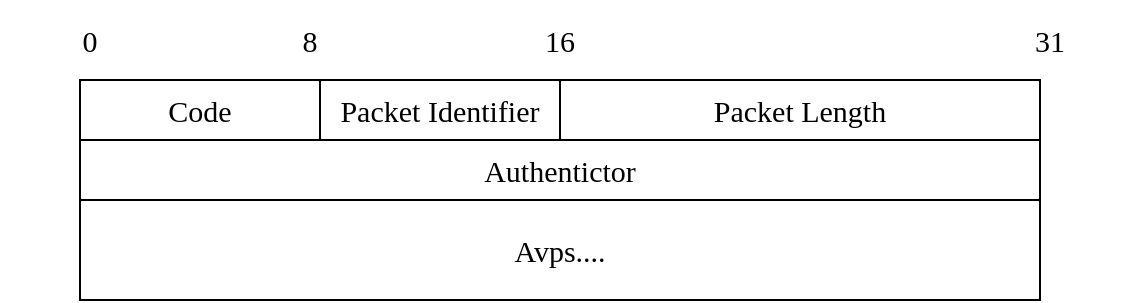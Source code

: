 <mxfile version="22.0.4" type="github">
  <diagram name="第 1 页" id="5HKKA12K4KXDigwtHkgY">
    <mxGraphModel dx="1066" dy="725" grid="1" gridSize="10" guides="1" tooltips="1" connect="1" arrows="1" fold="1" page="1" pageScale="1" pageWidth="827" pageHeight="1169" math="0" shadow="0">
      <root>
        <mxCell id="0" />
        <mxCell id="1" parent="0" />
        <mxCell id="vV9EhALcMcafSD5R_yIb-1" value="&lt;span style=&quot;font-size: 15px;&quot;&gt;16&lt;/span&gt;" style="rounded=1;whiteSpace=wrap;html=1;strokeColor=none;fontFamily=Times New Roman;" vertex="1" parent="1">
          <mxGeometry x="305" y="320" width="90" height="40" as="geometry" />
        </mxCell>
        <mxCell id="53fJsI2zExvIf3YaaM0B-7" value="&lt;font style=&quot;font-size: 15px;&quot;&gt;0&lt;/font&gt;" style="rounded=1;whiteSpace=wrap;html=1;strokeColor=none;fontFamily=Times New Roman;" parent="1" vertex="1">
          <mxGeometry x="70" y="320" width="90" height="40" as="geometry" />
        </mxCell>
        <mxCell id="53fJsI2zExvIf3YaaM0B-8" value="8" style="rounded=1;whiteSpace=wrap;html=1;strokeColor=none;fontSize=15;fontFamily=Times New Roman;" parent="1" vertex="1">
          <mxGeometry x="180" y="320" width="90" height="40" as="geometry" />
        </mxCell>
        <mxCell id="53fJsI2zExvIf3YaaM0B-9" value="31" style="rounded=1;whiteSpace=wrap;html=1;strokeColor=none;fontSize=15;fontFamily=Times New Roman;" parent="1" vertex="1">
          <mxGeometry x="550" y="320" width="90" height="40" as="geometry" />
        </mxCell>
        <mxCell id="53fJsI2zExvIf3YaaM0B-4" value="Packet Length" style="rounded=0;whiteSpace=wrap;html=1;fontSize=15;fontFamily=Times New Roman;" parent="1" vertex="1">
          <mxGeometry x="350" y="360" width="240" height="30" as="geometry" />
        </mxCell>
        <mxCell id="53fJsI2zExvIf3YaaM0B-5" value="&lt;span style=&quot;font-size: 15px;&quot;&gt;Authentictor&lt;/span&gt;" style="rounded=0;whiteSpace=wrap;html=1;fontFamily=Times New Roman;" parent="1" vertex="1">
          <mxGeometry x="110" y="390" width="480" height="30" as="geometry" />
        </mxCell>
        <mxCell id="53fJsI2zExvIf3YaaM0B-6" value="&lt;span style=&quot;font-size: 15px;&quot;&gt;Avps....&lt;/span&gt;" style="rounded=0;whiteSpace=wrap;html=1;fontFamily=Times New Roman;" parent="1" vertex="1">
          <mxGeometry x="110" y="420" width="480" height="50" as="geometry" />
        </mxCell>
        <mxCell id="53fJsI2zExvIf3YaaM0B-13" value="&lt;span style=&quot;font-size: 15px;&quot;&gt;Packet Identifier&lt;/span&gt;" style="rounded=0;whiteSpace=wrap;html=1;fontFamily=Times New Roman;" parent="1" vertex="1">
          <mxGeometry x="230" y="360" width="120" height="30" as="geometry" />
        </mxCell>
        <mxCell id="53fJsI2zExvIf3YaaM0B-14" value="&lt;span style=&quot;font-size: 15px;&quot;&gt;Code&lt;/span&gt;" style="rounded=0;whiteSpace=wrap;html=1;fontFamily=Times New Roman;" parent="1" vertex="1">
          <mxGeometry x="110" y="360" width="120" height="30" as="geometry" />
        </mxCell>
      </root>
    </mxGraphModel>
  </diagram>
</mxfile>
